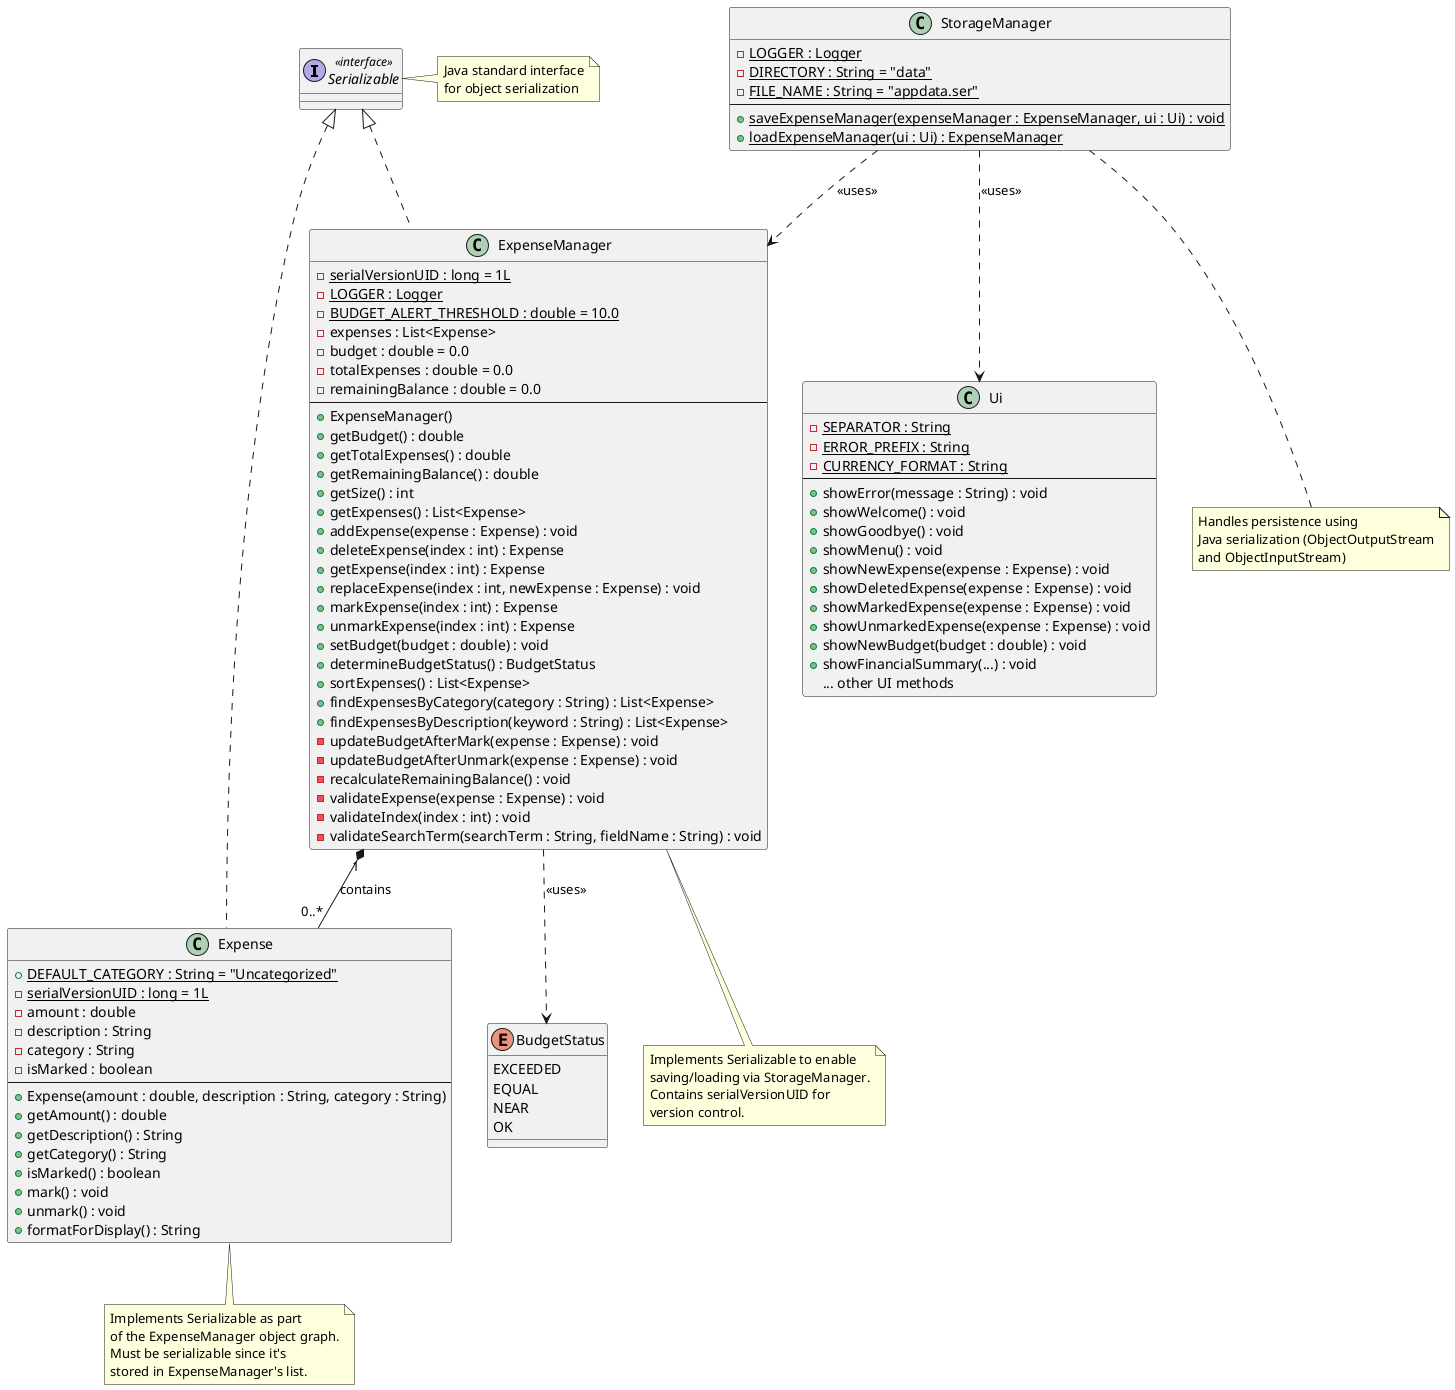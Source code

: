 @startuml

interface Serializable <<interface>> {
}

class StorageManager {
  - {static} LOGGER : Logger
  - {static} DIRECTORY : String = "data"
  - {static} FILE_NAME : String = "appdata.ser"
  --
  + {static} saveExpenseManager(expenseManager : ExpenseManager, ui : Ui) : void
  + {static} loadExpenseManager(ui : Ui) : ExpenseManager
}

class ExpenseManager implements Serializable {
  - {static} serialVersionUID : long = 1L
  - {static} LOGGER : Logger
  - {static} BUDGET_ALERT_THRESHOLD : double = 10.0
  - expenses : List<Expense>
  - budget : double = 0.0
  - totalExpenses : double = 0.0
  - remainingBalance : double = 0.0
  --
  + ExpenseManager()
  + getBudget() : double
  + getTotalExpenses() : double
  + getRemainingBalance() : double
  + getSize() : int
  + getExpenses() : List<Expense>
  + addExpense(expense : Expense) : void
  + deleteExpense(index : int) : Expense
  + getExpense(index : int) : Expense
  + replaceExpense(index : int, newExpense : Expense) : void
  + markExpense(index : int) : Expense
  + unmarkExpense(index : int) : Expense
  + setBudget(budget : double) : void
  + determineBudgetStatus() : BudgetStatus
  + sortExpenses() : List<Expense>
  + findExpensesByCategory(category : String) : List<Expense>
  + findExpensesByDescription(keyword : String) : List<Expense>
  - updateBudgetAfterMark(expense : Expense) : void
  - updateBudgetAfterUnmark(expense : Expense) : void
  - recalculateRemainingBalance() : void
  - validateExpense(expense : Expense) : void
  - validateIndex(index : int) : void
  - validateSearchTerm(searchTerm : String, fieldName : String) : void
}

class Expense implements Serializable {
  + {static} DEFAULT_CATEGORY : String = "Uncategorized"
  - {static} serialVersionUID : long = 1L
  - amount : double
  - description : String
  - category : String
  - isMarked : boolean
  --
  + Expense(amount : double, description : String, category : String)
  + getAmount() : double
  + getDescription() : String
  + getCategory() : String
  + isMarked() : boolean
  + mark() : void
  + unmark() : void
  + formatForDisplay() : String
}

class Ui {
  - {static} SEPARATOR : String
  - {static} ERROR_PREFIX : String
  - {static} CURRENCY_FORMAT : String
  --
  + showError(message : String) : void
  + showWelcome() : void
  + showGoodbye() : void
  + showMenu() : void
  + showNewExpense(expense : Expense) : void
  + showDeletedExpense(expense : Expense) : void
  + showMarkedExpense(expense : Expense) : void
  + showUnmarkedExpense(expense : Expense) : void
  + showNewBudget(budget : double) : void
  + showFinancialSummary(...) : void
  {method} ... other UI methods
}

enum BudgetStatus {
  EXCEEDED
  EQUAL
  NEAR
  OK
}

StorageManager ..> ExpenseManager : <<uses>>
StorageManager ..> Ui : <<uses>>
ExpenseManager "1" *-- "0..*" Expense : contains
ExpenseManager ..> BudgetStatus : <<uses>>

note right of Serializable
  Java standard interface
  for object serialization
end note

note bottom of StorageManager
  Handles persistence using
  Java serialization (ObjectOutputStream
  and ObjectInputStream)
end note

note bottom of ExpenseManager
  Implements Serializable to enable
  saving/loading via StorageManager.
  Contains serialVersionUID for
  version control.
end note

note bottom of Expense
  Implements Serializable as part
  of the ExpenseManager object graph.
  Must be serializable since it's
  stored in ExpenseManager's list.
end note

@enduml